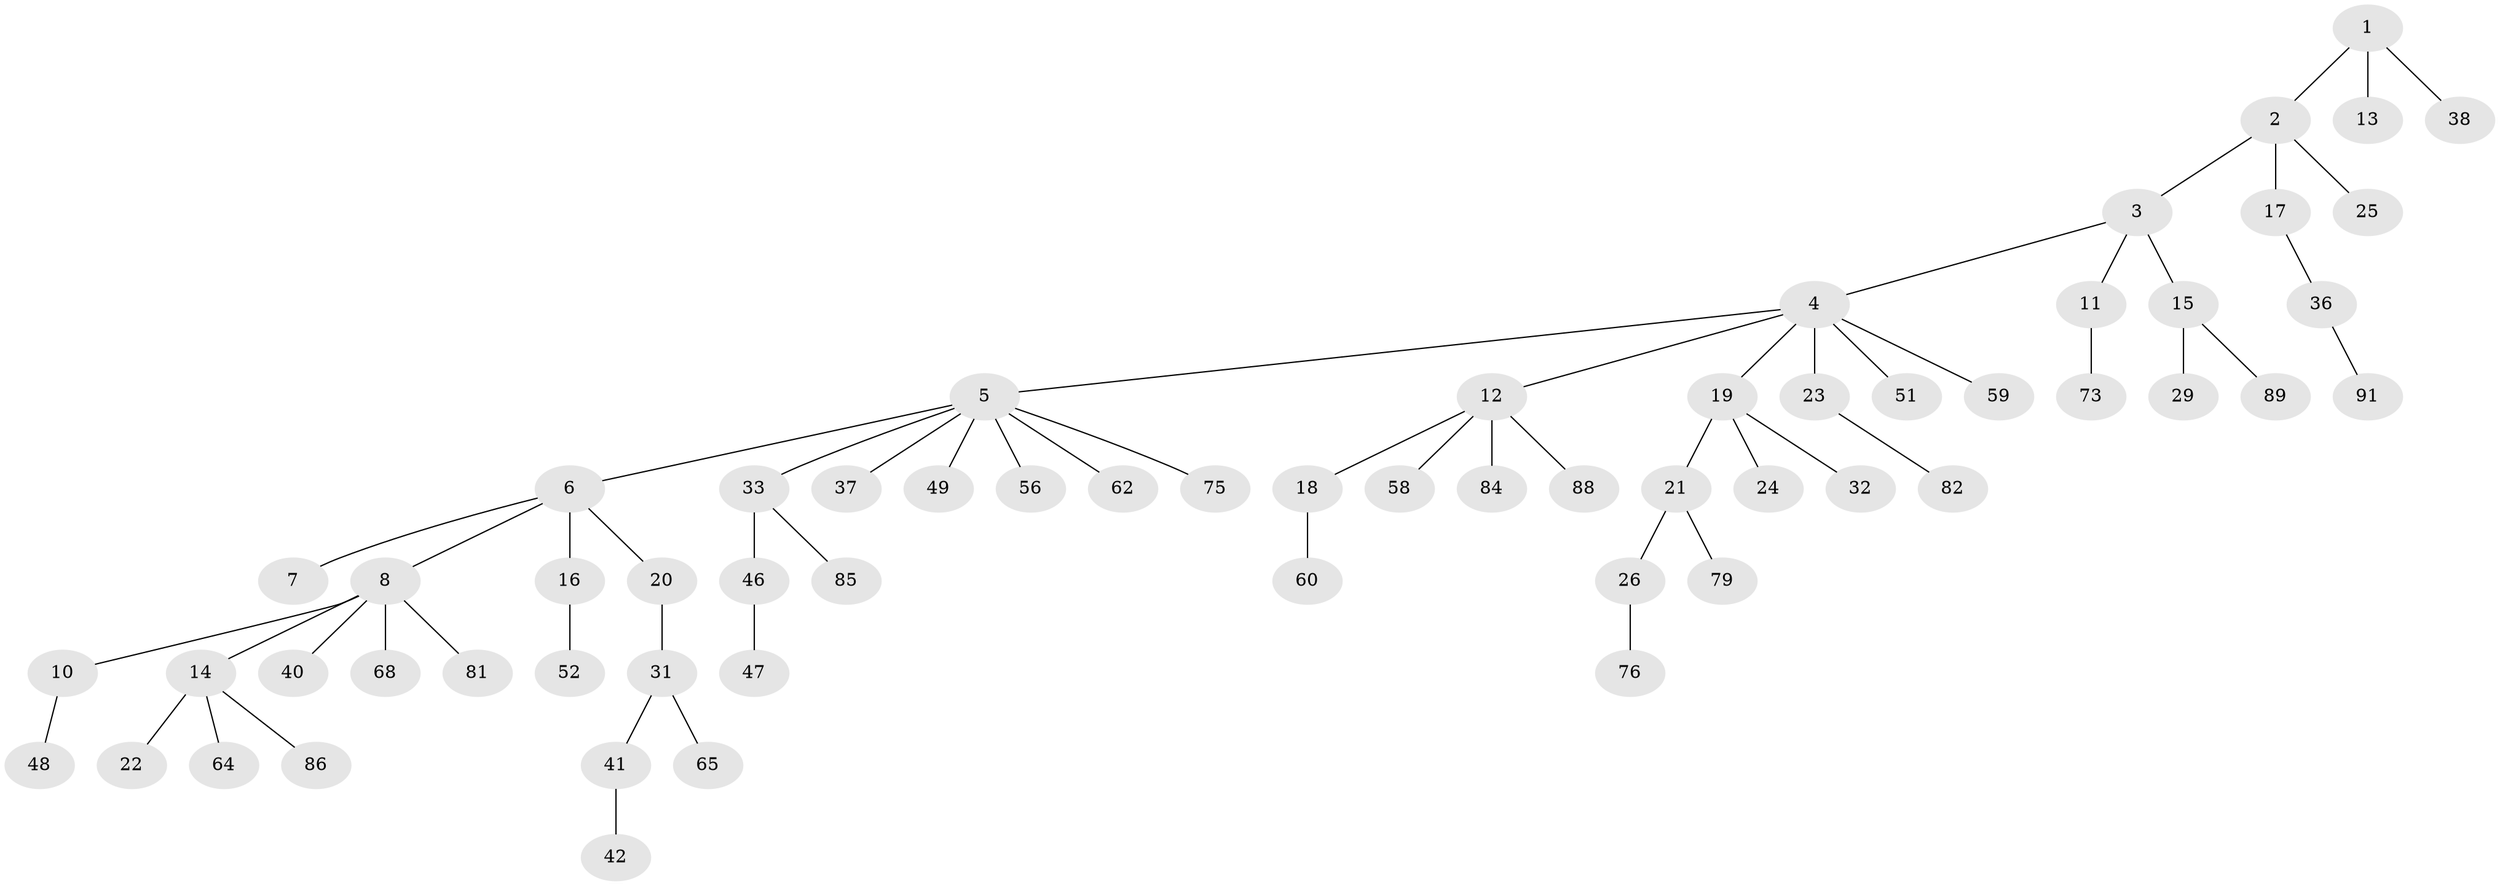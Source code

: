 // Generated by graph-tools (version 1.1) at 2025/52/02/27/25 19:52:11]
// undirected, 61 vertices, 60 edges
graph export_dot {
graph [start="1"]
  node [color=gray90,style=filled];
  1 [super="+53"];
  2 [super="+70"];
  3 [super="+87"];
  4 [super="+27"];
  5 [super="+30"];
  6 [super="+9"];
  7;
  8 [super="+83"];
  10;
  11 [super="+67"];
  12 [super="+44"];
  13;
  14 [super="+54"];
  15 [super="+61"];
  16 [super="+71"];
  17 [super="+50"];
  18 [super="+90"];
  19 [super="+34"];
  20;
  21 [super="+55"];
  22;
  23 [super="+28"];
  24 [super="+43"];
  25;
  26 [super="+66"];
  29;
  31 [super="+35"];
  32 [super="+45"];
  33 [super="+74"];
  36 [super="+39"];
  37 [super="+57"];
  38;
  40 [super="+63"];
  41 [super="+72"];
  42;
  46;
  47;
  48 [super="+69"];
  49;
  51 [super="+80"];
  52;
  56 [super="+92"];
  58;
  59;
  60;
  62;
  64 [super="+77"];
  65;
  68;
  73 [super="+78"];
  75;
  76;
  79;
  81 [super="+93"];
  82;
  84;
  85;
  86;
  88;
  89;
  91;
  1 -- 2;
  1 -- 13;
  1 -- 38;
  2 -- 3;
  2 -- 17;
  2 -- 25;
  3 -- 4;
  3 -- 11;
  3 -- 15;
  4 -- 5;
  4 -- 12;
  4 -- 19;
  4 -- 23;
  4 -- 51;
  4 -- 59;
  5 -- 6;
  5 -- 49;
  5 -- 62;
  5 -- 33;
  5 -- 37;
  5 -- 56;
  5 -- 75;
  6 -- 7;
  6 -- 8;
  6 -- 20;
  6 -- 16;
  8 -- 10;
  8 -- 14;
  8 -- 40;
  8 -- 68;
  8 -- 81;
  10 -- 48;
  11 -- 73;
  12 -- 18;
  12 -- 58;
  12 -- 84;
  12 -- 88;
  14 -- 22;
  14 -- 64;
  14 -- 86;
  15 -- 29;
  15 -- 89;
  16 -- 52;
  17 -- 36;
  18 -- 60;
  19 -- 21;
  19 -- 24;
  19 -- 32;
  20 -- 31;
  21 -- 26;
  21 -- 79;
  23 -- 82;
  26 -- 76;
  31 -- 65;
  31 -- 41;
  33 -- 46;
  33 -- 85;
  36 -- 91;
  41 -- 42;
  46 -- 47;
}
